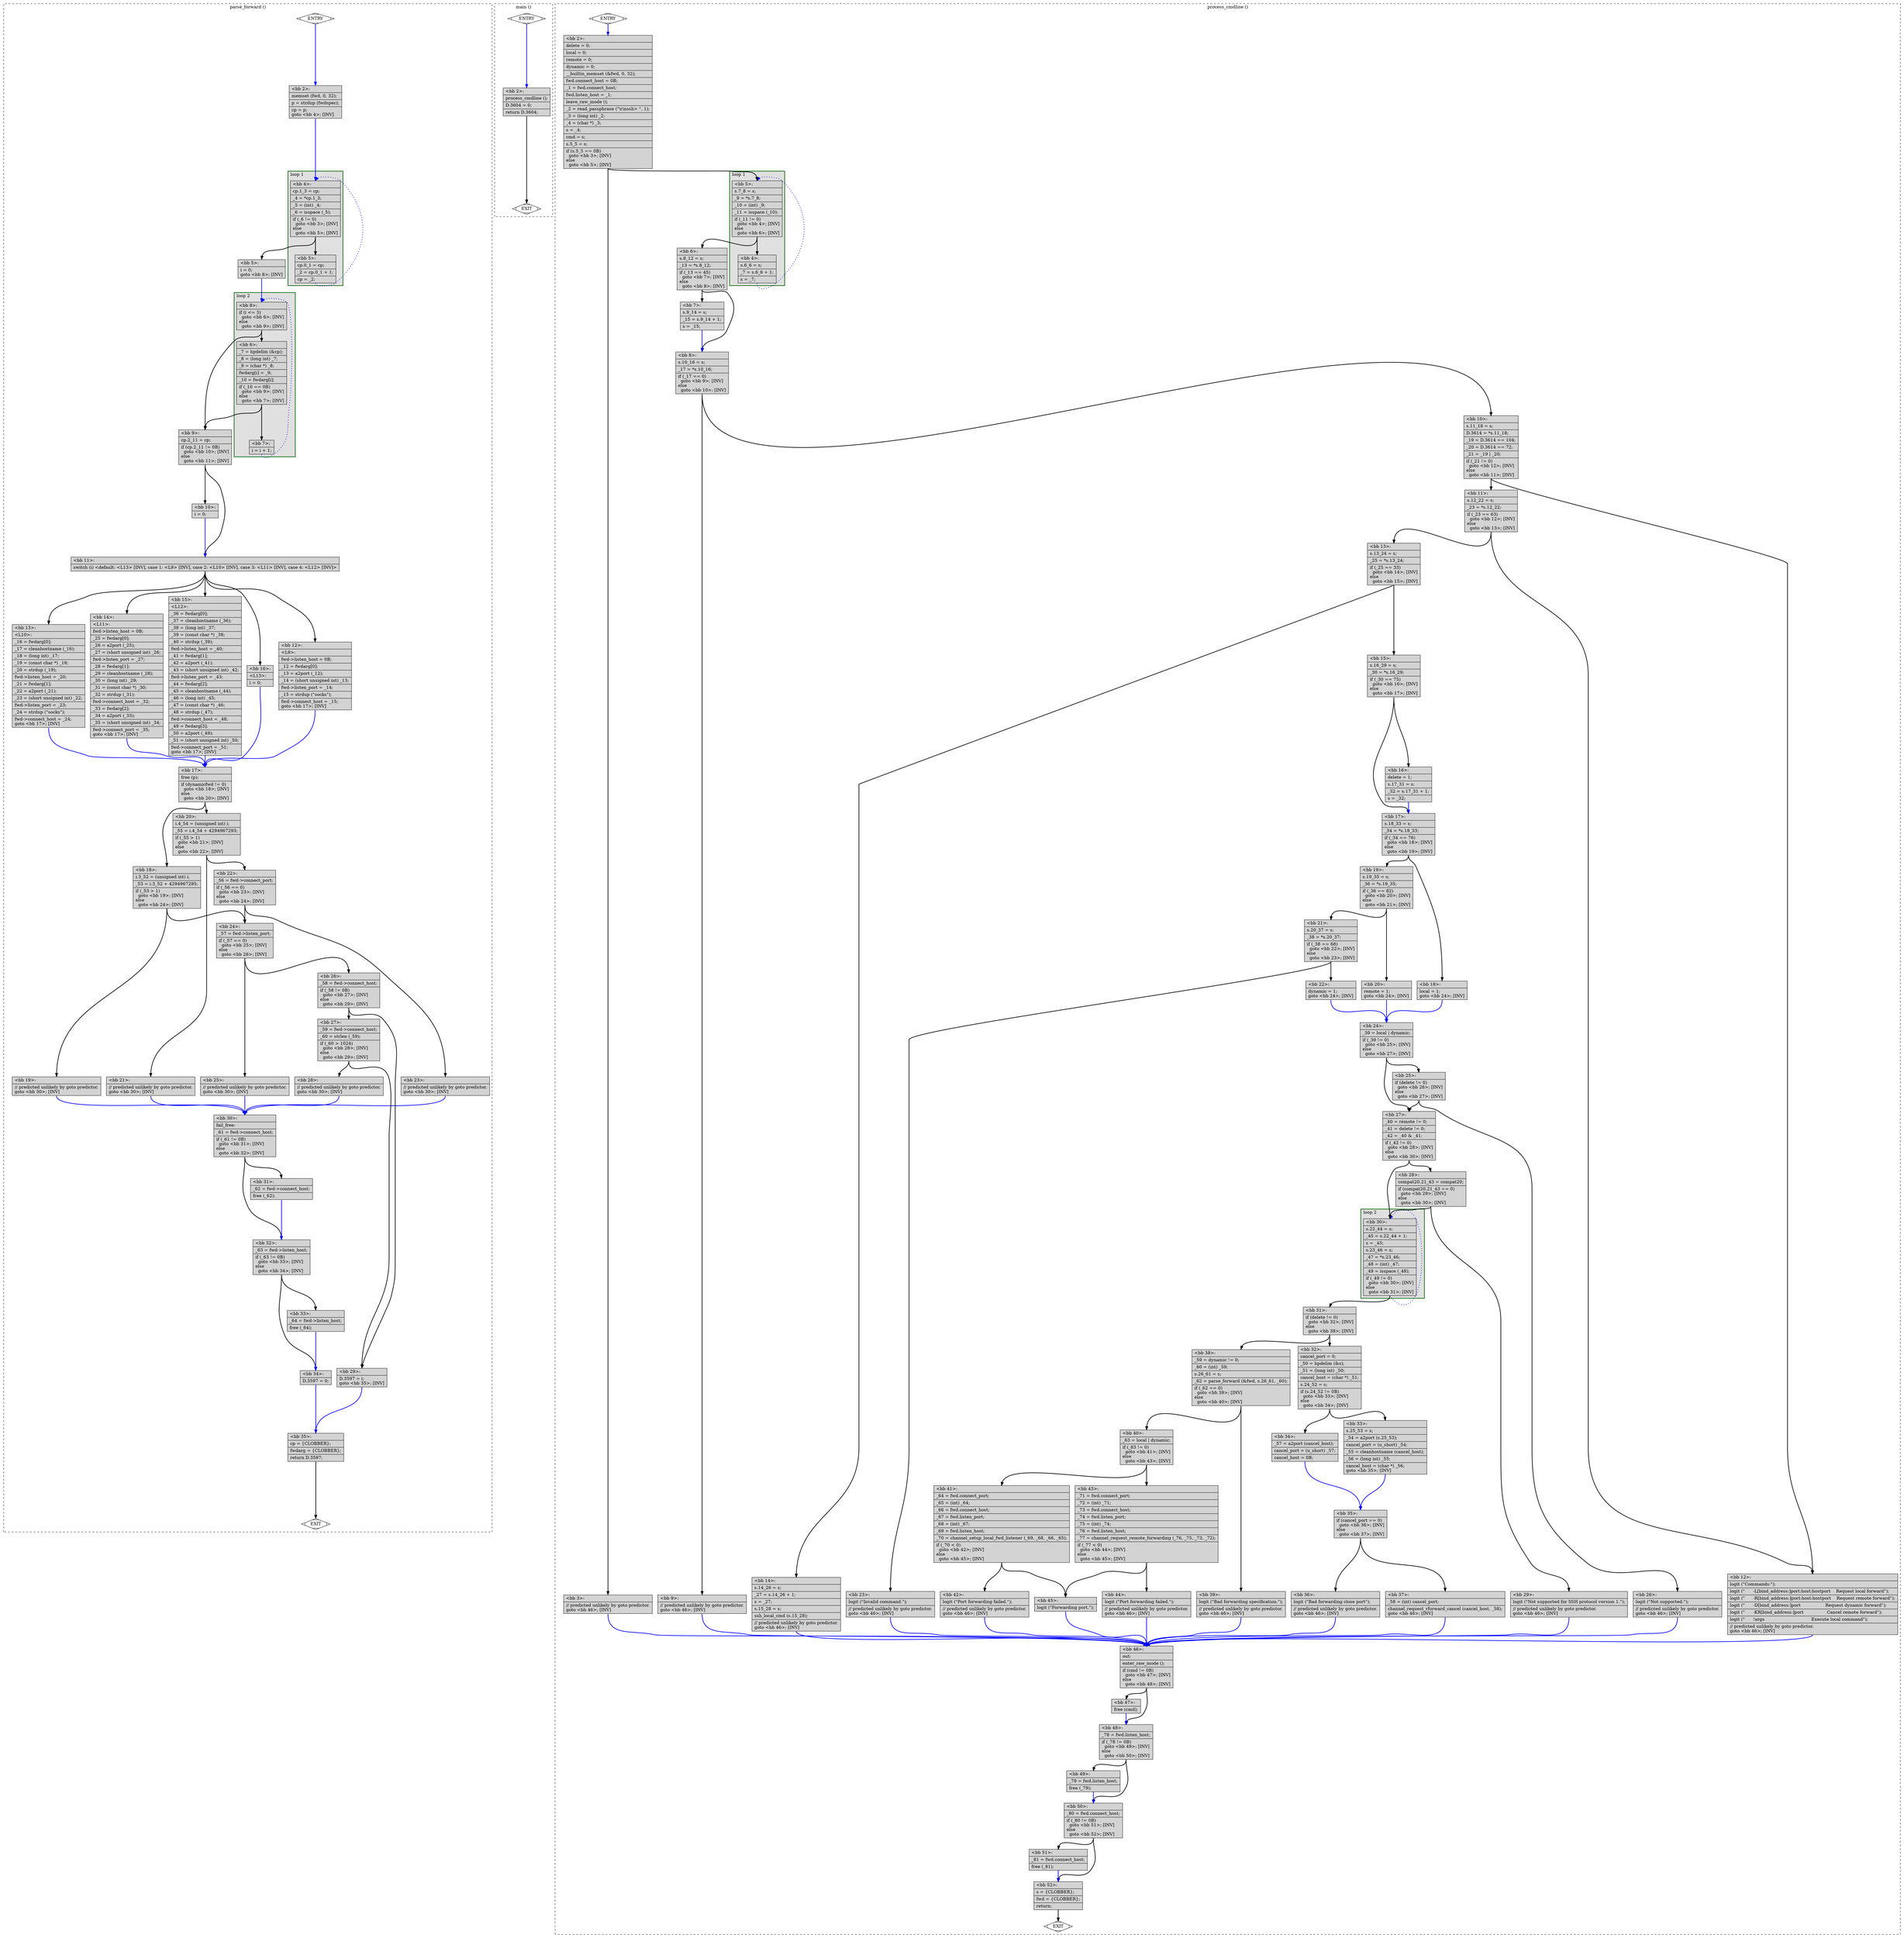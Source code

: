digraph "test.o-openssh_df_7.c.015t.cfg" {
overlap=false;
subgraph "cluster_parse_forward" {
	style="dashed";
	color="black";
	label="parse_forward ()";
	subgraph cluster_22_2 {
	style="filled";
	color="darkgreen";
	fillcolor="grey88";
	label="loop 2";
	labeljust=l;
	penwidth=2;
	fn_22_basic_block_8 [shape=record,style=filled,fillcolor=lightgrey,label="{\<bb\ 8\>:\l\
|if\ (i\ \<=\ 3)\l\
\ \ goto\ \<bb\ 6\>;\ [INV]\l\
else\l\
\ \ goto\ \<bb\ 9\>;\ [INV]\l\
}"];

	fn_22_basic_block_6 [shape=record,style=filled,fillcolor=lightgrey,label="{\<bb\ 6\>:\l\
|_7\ =\ hpdelim\ (&cp);\l\
|_8\ =\ (long\ int)\ _7;\l\
|_9\ =\ (char\ *)\ _8;\l\
|fwdarg[i]\ =\ _9;\l\
|_10\ =\ fwdarg[i];\l\
|if\ (_10\ ==\ 0B)\l\
\ \ goto\ \<bb\ 9\>;\ [INV]\l\
else\l\
\ \ goto\ \<bb\ 7\>;\ [INV]\l\
}"];

	fn_22_basic_block_7 [shape=record,style=filled,fillcolor=lightgrey,label="{\<bb\ 7\>:\l\
|i\ =\ i\ +\ 1;\l\
}"];

	}
	subgraph cluster_22_1 {
	style="filled";
	color="darkgreen";
	fillcolor="grey88";
	label="loop 1";
	labeljust=l;
	penwidth=2;
	fn_22_basic_block_4 [shape=record,style=filled,fillcolor=lightgrey,label="{\<bb\ 4\>:\l\
|cp.1_3\ =\ cp;\l\
|_4\ =\ *cp.1_3;\l\
|_5\ =\ (int)\ _4;\l\
|_6\ =\ isspace\ (_5);\l\
|if\ (_6\ !=\ 0)\l\
\ \ goto\ \<bb\ 3\>;\ [INV]\l\
else\l\
\ \ goto\ \<bb\ 5\>;\ [INV]\l\
}"];

	fn_22_basic_block_3 [shape=record,style=filled,fillcolor=lightgrey,label="{\<bb\ 3\>:\l\
|cp.0_1\ =\ cp;\l\
|_2\ =\ cp.0_1\ +\ 1;\l\
|cp\ =\ _2;\l\
}"];

	}
	fn_22_basic_block_0 [shape=Mdiamond,style=filled,fillcolor=white,label="ENTRY"];

	fn_22_basic_block_1 [shape=Mdiamond,style=filled,fillcolor=white,label="EXIT"];

	fn_22_basic_block_2 [shape=record,style=filled,fillcolor=lightgrey,label="{\<bb\ 2\>:\l\
|memset\ (fwd,\ 0,\ 32);\l\
|p\ =\ strdup\ (fwdspec);\l\
|cp\ =\ p;\l\
goto\ \<bb\ 4\>;\ [INV]\l\
}"];

	fn_22_basic_block_5 [shape=record,style=filled,fillcolor=lightgrey,label="{\<bb\ 5\>:\l\
|i\ =\ 0;\l\
goto\ \<bb\ 8\>;\ [INV]\l\
}"];

	fn_22_basic_block_9 [shape=record,style=filled,fillcolor=lightgrey,label="{\<bb\ 9\>:\l\
|cp.2_11\ =\ cp;\l\
|if\ (cp.2_11\ !=\ 0B)\l\
\ \ goto\ \<bb\ 10\>;\ [INV]\l\
else\l\
\ \ goto\ \<bb\ 11\>;\ [INV]\l\
}"];

	fn_22_basic_block_10 [shape=record,style=filled,fillcolor=lightgrey,label="{\<bb\ 10\>:\l\
|i\ =\ 0;\l\
}"];

	fn_22_basic_block_11 [shape=record,style=filled,fillcolor=lightgrey,label="{\<bb\ 11\>:\l\
|switch\ (i)\ \<default:\ \<L13\>\ [INV],\ case\ 1:\ \<L9\>\ [INV],\ case\ 2:\ \<L10\>\ [INV],\ case\ 3:\ \<L11\>\ [INV],\ case\ 4:\ \<L12\>\ [INV]\>\l\
}"];

	fn_22_basic_block_12 [shape=record,style=filled,fillcolor=lightgrey,label="{\<bb\ 12\>:\l\
|\<L9\>:\l\
|fwd-\>listen_host\ =\ 0B;\l\
|_12\ =\ fwdarg[0];\l\
|_13\ =\ a2port\ (_12);\l\
|_14\ =\ (short\ unsigned\ int)\ _13;\l\
|fwd-\>listen_port\ =\ _14;\l\
|_15\ =\ strdup\ (\"socks\");\l\
|fwd-\>connect_host\ =\ _15;\l\
goto\ \<bb\ 17\>;\ [INV]\l\
}"];

	fn_22_basic_block_13 [shape=record,style=filled,fillcolor=lightgrey,label="{\<bb\ 13\>:\l\
|\<L10\>:\l\
|_16\ =\ fwdarg[0];\l\
|_17\ =\ cleanhostname\ (_16);\l\
|_18\ =\ (long\ int)\ _17;\l\
|_19\ =\ (const\ char\ *)\ _18;\l\
|_20\ =\ strdup\ (_19);\l\
|fwd-\>listen_host\ =\ _20;\l\
|_21\ =\ fwdarg[1];\l\
|_22\ =\ a2port\ (_21);\l\
|_23\ =\ (short\ unsigned\ int)\ _22;\l\
|fwd-\>listen_port\ =\ _23;\l\
|_24\ =\ strdup\ (\"socks\");\l\
|fwd-\>connect_host\ =\ _24;\l\
goto\ \<bb\ 17\>;\ [INV]\l\
}"];

	fn_22_basic_block_14 [shape=record,style=filled,fillcolor=lightgrey,label="{\<bb\ 14\>:\l\
|\<L11\>:\l\
|fwd-\>listen_host\ =\ 0B;\l\
|_25\ =\ fwdarg[0];\l\
|_26\ =\ a2port\ (_25);\l\
|_27\ =\ (short\ unsigned\ int)\ _26;\l\
|fwd-\>listen_port\ =\ _27;\l\
|_28\ =\ fwdarg[1];\l\
|_29\ =\ cleanhostname\ (_28);\l\
|_30\ =\ (long\ int)\ _29;\l\
|_31\ =\ (const\ char\ *)\ _30;\l\
|_32\ =\ strdup\ (_31);\l\
|fwd-\>connect_host\ =\ _32;\l\
|_33\ =\ fwdarg[2];\l\
|_34\ =\ a2port\ (_33);\l\
|_35\ =\ (short\ unsigned\ int)\ _34;\l\
|fwd-\>connect_port\ =\ _35;\l\
goto\ \<bb\ 17\>;\ [INV]\l\
}"];

	fn_22_basic_block_15 [shape=record,style=filled,fillcolor=lightgrey,label="{\<bb\ 15\>:\l\
|\<L12\>:\l\
|_36\ =\ fwdarg[0];\l\
|_37\ =\ cleanhostname\ (_36);\l\
|_38\ =\ (long\ int)\ _37;\l\
|_39\ =\ (const\ char\ *)\ _38;\l\
|_40\ =\ strdup\ (_39);\l\
|fwd-\>listen_host\ =\ _40;\l\
|_41\ =\ fwdarg[1];\l\
|_42\ =\ a2port\ (_41);\l\
|_43\ =\ (short\ unsigned\ int)\ _42;\l\
|fwd-\>listen_port\ =\ _43;\l\
|_44\ =\ fwdarg[2];\l\
|_45\ =\ cleanhostname\ (_44);\l\
|_46\ =\ (long\ int)\ _45;\l\
|_47\ =\ (const\ char\ *)\ _46;\l\
|_48\ =\ strdup\ (_47);\l\
|fwd-\>connect_host\ =\ _48;\l\
|_49\ =\ fwdarg[3];\l\
|_50\ =\ a2port\ (_49);\l\
|_51\ =\ (short\ unsigned\ int)\ _50;\l\
|fwd-\>connect_port\ =\ _51;\l\
goto\ \<bb\ 17\>;\ [INV]\l\
}"];

	fn_22_basic_block_16 [shape=record,style=filled,fillcolor=lightgrey,label="{\<bb\ 16\>:\l\
|\<L13\>:\l\
|i\ =\ 0;\l\
}"];

	fn_22_basic_block_17 [shape=record,style=filled,fillcolor=lightgrey,label="{\<bb\ 17\>:\l\
|free\ (p);\l\
|if\ (dynamicfwd\ !=\ 0)\l\
\ \ goto\ \<bb\ 18\>;\ [INV]\l\
else\l\
\ \ goto\ \<bb\ 20\>;\ [INV]\l\
}"];

	fn_22_basic_block_18 [shape=record,style=filled,fillcolor=lightgrey,label="{\<bb\ 18\>:\l\
|i.3_52\ =\ (unsigned\ int)\ i;\l\
|_53\ =\ i.3_52\ +\ 4294967295;\l\
|if\ (_53\ \>\ 1)\l\
\ \ goto\ \<bb\ 19\>;\ [INV]\l\
else\l\
\ \ goto\ \<bb\ 24\>;\ [INV]\l\
}"];

	fn_22_basic_block_19 [shape=record,style=filled,fillcolor=lightgrey,label="{\<bb\ 19\>:\l\
|//\ predicted\ unlikely\ by\ goto\ predictor.\l\
goto\ \<bb\ 30\>;\ [INV]\l\
}"];

	fn_22_basic_block_20 [shape=record,style=filled,fillcolor=lightgrey,label="{\<bb\ 20\>:\l\
|i.4_54\ =\ (unsigned\ int)\ i;\l\
|_55\ =\ i.4_54\ +\ 4294967293;\l\
|if\ (_55\ \>\ 1)\l\
\ \ goto\ \<bb\ 21\>;\ [INV]\l\
else\l\
\ \ goto\ \<bb\ 22\>;\ [INV]\l\
}"];

	fn_22_basic_block_21 [shape=record,style=filled,fillcolor=lightgrey,label="{\<bb\ 21\>:\l\
|//\ predicted\ unlikely\ by\ goto\ predictor.\l\
goto\ \<bb\ 30\>;\ [INV]\l\
}"];

	fn_22_basic_block_22 [shape=record,style=filled,fillcolor=lightgrey,label="{\<bb\ 22\>:\l\
|_56\ =\ fwd-\>connect_port;\l\
|if\ (_56\ ==\ 0)\l\
\ \ goto\ \<bb\ 23\>;\ [INV]\l\
else\l\
\ \ goto\ \<bb\ 24\>;\ [INV]\l\
}"];

	fn_22_basic_block_23 [shape=record,style=filled,fillcolor=lightgrey,label="{\<bb\ 23\>:\l\
|//\ predicted\ unlikely\ by\ goto\ predictor.\l\
goto\ \<bb\ 30\>;\ [INV]\l\
}"];

	fn_22_basic_block_24 [shape=record,style=filled,fillcolor=lightgrey,label="{\<bb\ 24\>:\l\
|_57\ =\ fwd-\>listen_port;\l\
|if\ (_57\ ==\ 0)\l\
\ \ goto\ \<bb\ 25\>;\ [INV]\l\
else\l\
\ \ goto\ \<bb\ 26\>;\ [INV]\l\
}"];

	fn_22_basic_block_25 [shape=record,style=filled,fillcolor=lightgrey,label="{\<bb\ 25\>:\l\
|//\ predicted\ unlikely\ by\ goto\ predictor.\l\
goto\ \<bb\ 30\>;\ [INV]\l\
}"];

	fn_22_basic_block_26 [shape=record,style=filled,fillcolor=lightgrey,label="{\<bb\ 26\>:\l\
|_58\ =\ fwd-\>connect_host;\l\
|if\ (_58\ !=\ 0B)\l\
\ \ goto\ \<bb\ 27\>;\ [INV]\l\
else\l\
\ \ goto\ \<bb\ 29\>;\ [INV]\l\
}"];

	fn_22_basic_block_27 [shape=record,style=filled,fillcolor=lightgrey,label="{\<bb\ 27\>:\l\
|_59\ =\ fwd-\>connect_host;\l\
|_60\ =\ strlen\ (_59);\l\
|if\ (_60\ \>\ 1024)\l\
\ \ goto\ \<bb\ 28\>;\ [INV]\l\
else\l\
\ \ goto\ \<bb\ 29\>;\ [INV]\l\
}"];

	fn_22_basic_block_28 [shape=record,style=filled,fillcolor=lightgrey,label="{\<bb\ 28\>:\l\
|//\ predicted\ unlikely\ by\ goto\ predictor.\l\
goto\ \<bb\ 30\>;\ [INV]\l\
}"];

	fn_22_basic_block_29 [shape=record,style=filled,fillcolor=lightgrey,label="{\<bb\ 29\>:\l\
|D.3597\ =\ i;\l\
goto\ \<bb\ 35\>;\ [INV]\l\
}"];

	fn_22_basic_block_30 [shape=record,style=filled,fillcolor=lightgrey,label="{\<bb\ 30\>:\l\
|fail_free:\l\
|_61\ =\ fwd-\>connect_host;\l\
|if\ (_61\ !=\ 0B)\l\
\ \ goto\ \<bb\ 31\>;\ [INV]\l\
else\l\
\ \ goto\ \<bb\ 32\>;\ [INV]\l\
}"];

	fn_22_basic_block_31 [shape=record,style=filled,fillcolor=lightgrey,label="{\<bb\ 31\>:\l\
|_62\ =\ fwd-\>connect_host;\l\
|free\ (_62);\l\
}"];

	fn_22_basic_block_32 [shape=record,style=filled,fillcolor=lightgrey,label="{\<bb\ 32\>:\l\
|_63\ =\ fwd-\>listen_host;\l\
|if\ (_63\ !=\ 0B)\l\
\ \ goto\ \<bb\ 33\>;\ [INV]\l\
else\l\
\ \ goto\ \<bb\ 34\>;\ [INV]\l\
}"];

	fn_22_basic_block_33 [shape=record,style=filled,fillcolor=lightgrey,label="{\<bb\ 33\>:\l\
|_64\ =\ fwd-\>listen_host;\l\
|free\ (_64);\l\
}"];

	fn_22_basic_block_34 [shape=record,style=filled,fillcolor=lightgrey,label="{\<bb\ 34\>:\l\
|D.3597\ =\ 0;\l\
}"];

	fn_22_basic_block_35 [shape=record,style=filled,fillcolor=lightgrey,label="{\<bb\ 35\>:\l\
|cp\ =\ \{CLOBBER\};\l\
|fwdarg\ =\ \{CLOBBER\};\l\
|return\ D.3597;\l\
}"];

	fn_22_basic_block_0:s -> fn_22_basic_block_2:n [style="solid,bold",color=blue,weight=100,constraint=true];
	fn_22_basic_block_2:s -> fn_22_basic_block_4:n [style="solid,bold",color=blue,weight=100,constraint=true];
	fn_22_basic_block_3:s -> fn_22_basic_block_4:n [style="dotted,bold",color=blue,weight=10,constraint=false];
	fn_22_basic_block_4:s -> fn_22_basic_block_3:n [style="solid,bold",color=black,weight=10,constraint=true];
	fn_22_basic_block_4:s -> fn_22_basic_block_5:n [style="solid,bold",color=black,weight=10,constraint=true];
	fn_22_basic_block_5:s -> fn_22_basic_block_8:n [style="solid,bold",color=blue,weight=100,constraint=true];
	fn_22_basic_block_6:s -> fn_22_basic_block_9:n [style="solid,bold",color=black,weight=10,constraint=true];
	fn_22_basic_block_6:s -> fn_22_basic_block_7:n [style="solid,bold",color=black,weight=10,constraint=true];
	fn_22_basic_block_7:s -> fn_22_basic_block_8:n [style="dotted,bold",color=blue,weight=10,constraint=false];
	fn_22_basic_block_8:s -> fn_22_basic_block_6:n [style="solid,bold",color=black,weight=10,constraint=true];
	fn_22_basic_block_8:s -> fn_22_basic_block_9:n [style="solid,bold",color=black,weight=10,constraint=true];
	fn_22_basic_block_9:s -> fn_22_basic_block_10:n [style="solid,bold",color=black,weight=10,constraint=true];
	fn_22_basic_block_9:s -> fn_22_basic_block_11:n [style="solid,bold",color=black,weight=10,constraint=true];
	fn_22_basic_block_10:s -> fn_22_basic_block_11:n [style="solid,bold",color=blue,weight=100,constraint=true];
	fn_22_basic_block_11:s -> fn_22_basic_block_16:n [style="solid,bold",color=black,weight=10,constraint=true];
	fn_22_basic_block_11:s -> fn_22_basic_block_12:n [style="solid,bold",color=black,weight=10,constraint=true];
	fn_22_basic_block_11:s -> fn_22_basic_block_13:n [style="solid,bold",color=black,weight=10,constraint=true];
	fn_22_basic_block_11:s -> fn_22_basic_block_14:n [style="solid,bold",color=black,weight=10,constraint=true];
	fn_22_basic_block_11:s -> fn_22_basic_block_15:n [style="solid,bold",color=black,weight=10,constraint=true];
	fn_22_basic_block_12:s -> fn_22_basic_block_17:n [style="solid,bold",color=blue,weight=100,constraint=true];
	fn_22_basic_block_13:s -> fn_22_basic_block_17:n [style="solid,bold",color=blue,weight=100,constraint=true];
	fn_22_basic_block_14:s -> fn_22_basic_block_17:n [style="solid,bold",color=blue,weight=100,constraint=true];
	fn_22_basic_block_15:s -> fn_22_basic_block_17:n [style="solid,bold",color=blue,weight=100,constraint=true];
	fn_22_basic_block_16:s -> fn_22_basic_block_17:n [style="solid,bold",color=blue,weight=100,constraint=true];
	fn_22_basic_block_17:s -> fn_22_basic_block_18:n [style="solid,bold",color=black,weight=10,constraint=true];
	fn_22_basic_block_17:s -> fn_22_basic_block_20:n [style="solid,bold",color=black,weight=10,constraint=true];
	fn_22_basic_block_18:s -> fn_22_basic_block_19:n [style="solid,bold",color=black,weight=10,constraint=true];
	fn_22_basic_block_18:s -> fn_22_basic_block_24:n [style="solid,bold",color=black,weight=10,constraint=true];
	fn_22_basic_block_19:s -> fn_22_basic_block_30:n [style="solid,bold",color=blue,weight=100,constraint=true];
	fn_22_basic_block_20:s -> fn_22_basic_block_21:n [style="solid,bold",color=black,weight=10,constraint=true];
	fn_22_basic_block_20:s -> fn_22_basic_block_22:n [style="solid,bold",color=black,weight=10,constraint=true];
	fn_22_basic_block_21:s -> fn_22_basic_block_30:n [style="solid,bold",color=blue,weight=100,constraint=true];
	fn_22_basic_block_22:s -> fn_22_basic_block_23:n [style="solid,bold",color=black,weight=10,constraint=true];
	fn_22_basic_block_22:s -> fn_22_basic_block_24:n [style="solid,bold",color=black,weight=10,constraint=true];
	fn_22_basic_block_23:s -> fn_22_basic_block_30:n [style="solid,bold",color=blue,weight=100,constraint=true];
	fn_22_basic_block_24:s -> fn_22_basic_block_25:n [style="solid,bold",color=black,weight=10,constraint=true];
	fn_22_basic_block_24:s -> fn_22_basic_block_26:n [style="solid,bold",color=black,weight=10,constraint=true];
	fn_22_basic_block_25:s -> fn_22_basic_block_30:n [style="solid,bold",color=blue,weight=100,constraint=true];
	fn_22_basic_block_26:s -> fn_22_basic_block_27:n [style="solid,bold",color=black,weight=10,constraint=true];
	fn_22_basic_block_26:s -> fn_22_basic_block_29:n [style="solid,bold",color=black,weight=10,constraint=true];
	fn_22_basic_block_27:s -> fn_22_basic_block_28:n [style="solid,bold",color=black,weight=10,constraint=true];
	fn_22_basic_block_27:s -> fn_22_basic_block_29:n [style="solid,bold",color=black,weight=10,constraint=true];
	fn_22_basic_block_28:s -> fn_22_basic_block_30:n [style="solid,bold",color=blue,weight=100,constraint=true];
	fn_22_basic_block_29:s -> fn_22_basic_block_35:n [style="solid,bold",color=blue,weight=100,constraint=true];
	fn_22_basic_block_30:s -> fn_22_basic_block_31:n [style="solid,bold",color=black,weight=10,constraint=true];
	fn_22_basic_block_30:s -> fn_22_basic_block_32:n [style="solid,bold",color=black,weight=10,constraint=true];
	fn_22_basic_block_31:s -> fn_22_basic_block_32:n [style="solid,bold",color=blue,weight=100,constraint=true];
	fn_22_basic_block_32:s -> fn_22_basic_block_33:n [style="solid,bold",color=black,weight=10,constraint=true];
	fn_22_basic_block_32:s -> fn_22_basic_block_34:n [style="solid,bold",color=black,weight=10,constraint=true];
	fn_22_basic_block_33:s -> fn_22_basic_block_34:n [style="solid,bold",color=blue,weight=100,constraint=true];
	fn_22_basic_block_34:s -> fn_22_basic_block_35:n [style="solid,bold",color=blue,weight=100,constraint=true];
	fn_22_basic_block_35:s -> fn_22_basic_block_1:n [style="solid,bold",color=black,weight=10,constraint=true];
	fn_22_basic_block_0:s -> fn_22_basic_block_1:n [style="invis",constraint=true];
}
subgraph "cluster_main" {
	style="dashed";
	color="black";
	label="main ()";
	fn_24_basic_block_0 [shape=Mdiamond,style=filled,fillcolor=white,label="ENTRY"];

	fn_24_basic_block_1 [shape=Mdiamond,style=filled,fillcolor=white,label="EXIT"];

	fn_24_basic_block_2 [shape=record,style=filled,fillcolor=lightgrey,label="{\<bb\ 2\>:\l\
|process_cmdline\ ();\l\
|D.3604\ =\ 0;\l\
|return\ D.3604;\l\
}"];

	fn_24_basic_block_0:s -> fn_24_basic_block_2:n [style="solid,bold",color=blue,weight=100,constraint=true];
	fn_24_basic_block_2:s -> fn_24_basic_block_1:n [style="solid,bold",color=black,weight=10,constraint=true];
	fn_24_basic_block_0:s -> fn_24_basic_block_1:n [style="invis",constraint=true];
}
subgraph "cluster_process_cmdline" {
	style="dashed";
	color="black";
	label="process_cmdline ()";
	subgraph cluster_23_2 {
	style="filled";
	color="darkgreen";
	fillcolor="grey88";
	label="loop 2";
	labeljust=l;
	penwidth=2;
	fn_23_basic_block_30 [shape=record,style=filled,fillcolor=lightgrey,label="{\<bb\ 30\>:\l\
|s.22_44\ =\ s;\l\
|_45\ =\ s.22_44\ +\ 1;\l\
|s\ =\ _45;\l\
|s.23_46\ =\ s;\l\
|_47\ =\ *s.23_46;\l\
|_48\ =\ (int)\ _47;\l\
|_49\ =\ isspace\ (_48);\l\
|if\ (_49\ !=\ 0)\l\
\ \ goto\ \<bb\ 30\>;\ [INV]\l\
else\l\
\ \ goto\ \<bb\ 31\>;\ [INV]\l\
}"];

	}
	subgraph cluster_23_1 {
	style="filled";
	color="darkgreen";
	fillcolor="grey88";
	label="loop 1";
	labeljust=l;
	penwidth=2;
	fn_23_basic_block_5 [shape=record,style=filled,fillcolor=lightgrey,label="{\<bb\ 5\>:\l\
|s.7_8\ =\ s;\l\
|_9\ =\ *s.7_8;\l\
|_10\ =\ (int)\ _9;\l\
|_11\ =\ isspace\ (_10);\l\
|if\ (_11\ !=\ 0)\l\
\ \ goto\ \<bb\ 4\>;\ [INV]\l\
else\l\
\ \ goto\ \<bb\ 6\>;\ [INV]\l\
}"];

	fn_23_basic_block_4 [shape=record,style=filled,fillcolor=lightgrey,label="{\<bb\ 4\>:\l\
|s.6_6\ =\ s;\l\
|_7\ =\ s.6_6\ +\ 1;\l\
|s\ =\ _7;\l\
}"];

	}
	fn_23_basic_block_0 [shape=Mdiamond,style=filled,fillcolor=white,label="ENTRY"];

	fn_23_basic_block_1 [shape=Mdiamond,style=filled,fillcolor=white,label="EXIT"];

	fn_23_basic_block_2 [shape=record,style=filled,fillcolor=lightgrey,label="{\<bb\ 2\>:\l\
|delete\ =\ 0;\l\
|local\ =\ 0;\l\
|remote\ =\ 0;\l\
|dynamic\ =\ 0;\l\
|__builtin_memset\ (&fwd,\ 0,\ 32);\l\
|fwd.connect_host\ =\ 0B;\l\
|_1\ =\ fwd.connect_host;\l\
|fwd.listen_host\ =\ _1;\l\
|leave_raw_mode\ ();\l\
|_2\ =\ read_passphrase\ (\"\\r\\nssh\>\ \",\ 1);\l\
|_3\ =\ (long\ int)\ _2;\l\
|_4\ =\ (char\ *)\ _3;\l\
|s\ =\ _4;\l\
|cmd\ =\ s;\l\
|s.5_5\ =\ s;\l\
|if\ (s.5_5\ ==\ 0B)\l\
\ \ goto\ \<bb\ 3\>;\ [INV]\l\
else\l\
\ \ goto\ \<bb\ 5\>;\ [INV]\l\
}"];

	fn_23_basic_block_3 [shape=record,style=filled,fillcolor=lightgrey,label="{\<bb\ 3\>:\l\
|//\ predicted\ unlikely\ by\ goto\ predictor.\l\
goto\ \<bb\ 46\>;\ [INV]\l\
}"];

	fn_23_basic_block_6 [shape=record,style=filled,fillcolor=lightgrey,label="{\<bb\ 6\>:\l\
|s.8_12\ =\ s;\l\
|_13\ =\ *s.8_12;\l\
|if\ (_13\ ==\ 45)\l\
\ \ goto\ \<bb\ 7\>;\ [INV]\l\
else\l\
\ \ goto\ \<bb\ 8\>;\ [INV]\l\
}"];

	fn_23_basic_block_7 [shape=record,style=filled,fillcolor=lightgrey,label="{\<bb\ 7\>:\l\
|s.9_14\ =\ s;\l\
|_15\ =\ s.9_14\ +\ 1;\l\
|s\ =\ _15;\l\
}"];

	fn_23_basic_block_8 [shape=record,style=filled,fillcolor=lightgrey,label="{\<bb\ 8\>:\l\
|s.10_16\ =\ s;\l\
|_17\ =\ *s.10_16;\l\
|if\ (_17\ ==\ 0)\l\
\ \ goto\ \<bb\ 9\>;\ [INV]\l\
else\l\
\ \ goto\ \<bb\ 10\>;\ [INV]\l\
}"];

	fn_23_basic_block_9 [shape=record,style=filled,fillcolor=lightgrey,label="{\<bb\ 9\>:\l\
|//\ predicted\ unlikely\ by\ goto\ predictor.\l\
goto\ \<bb\ 46\>;\ [INV]\l\
}"];

	fn_23_basic_block_10 [shape=record,style=filled,fillcolor=lightgrey,label="{\<bb\ 10\>:\l\
|s.11_18\ =\ s;\l\
|D.3614\ =\ *s.11_18;\l\
|_19\ =\ D.3614\ ==\ 104;\l\
|_20\ =\ D.3614\ ==\ 72;\l\
|_21\ =\ _19\ \|\ _20;\l\
|if\ (_21\ !=\ 0)\l\
\ \ goto\ \<bb\ 12\>;\ [INV]\l\
else\l\
\ \ goto\ \<bb\ 11\>;\ [INV]\l\
}"];

	fn_23_basic_block_11 [shape=record,style=filled,fillcolor=lightgrey,label="{\<bb\ 11\>:\l\
|s.12_22\ =\ s;\l\
|_23\ =\ *s.12_22;\l\
|if\ (_23\ ==\ 63)\l\
\ \ goto\ \<bb\ 12\>;\ [INV]\l\
else\l\
\ \ goto\ \<bb\ 13\>;\ [INV]\l\
}"];

	fn_23_basic_block_12 [shape=record,style=filled,fillcolor=lightgrey,label="{\<bb\ 12\>:\l\
|logit\ (\"Commands:\");\l\
|logit\ (\"\ \ \ \ \ \ -L[bind_address:]port:host:hostport\ \ \ \ Request\ local\ forward\");\l\
|logit\ (\"\ \ \ \ \ \ -R[bind_address:]port:host:hostport\ \ \ \ Request\ remote\ forward\");\l\
|logit\ (\"\ \ \ \ \ \ -D[bind_address:]port\ \ \ \ \ \ \ \ \ \ \ \ \ \ \ \ \ \ Request\ dynamic\ forward\");\l\
|logit\ (\"\ \ \ \ \ \ -KR[bind_address:]port\ \ \ \ \ \ \ \ \ \ \ \ \ \ \ \ \ Cancel\ remote\ forward\");\l\
|logit\ (\"\ \ \ \ \ \ !args\ \ \ \ \ \ \ \ \ \ \ \ \ \ \ \ \ \ \ \ \ \ \ \ \ \ \ \ \ \ \ \ \ \ Execute\ local\ command\");\l\
|//\ predicted\ unlikely\ by\ goto\ predictor.\l\
goto\ \<bb\ 46\>;\ [INV]\l\
}"];

	fn_23_basic_block_13 [shape=record,style=filled,fillcolor=lightgrey,label="{\<bb\ 13\>:\l\
|s.13_24\ =\ s;\l\
|_25\ =\ *s.13_24;\l\
|if\ (_25\ ==\ 33)\l\
\ \ goto\ \<bb\ 14\>;\ [INV]\l\
else\l\
\ \ goto\ \<bb\ 15\>;\ [INV]\l\
}"];

	fn_23_basic_block_14 [shape=record,style=filled,fillcolor=lightgrey,label="{\<bb\ 14\>:\l\
|s.14_26\ =\ s;\l\
|_27\ =\ s.14_26\ +\ 1;\l\
|s\ =\ _27;\l\
|s.15_28\ =\ s;\l\
|ssh_local_cmd\ (s.15_28);\l\
|//\ predicted\ unlikely\ by\ goto\ predictor.\l\
goto\ \<bb\ 46\>;\ [INV]\l\
}"];

	fn_23_basic_block_15 [shape=record,style=filled,fillcolor=lightgrey,label="{\<bb\ 15\>:\l\
|s.16_29\ =\ s;\l\
|_30\ =\ *s.16_29;\l\
|if\ (_30\ ==\ 75)\l\
\ \ goto\ \<bb\ 16\>;\ [INV]\l\
else\l\
\ \ goto\ \<bb\ 17\>;\ [INV]\l\
}"];

	fn_23_basic_block_16 [shape=record,style=filled,fillcolor=lightgrey,label="{\<bb\ 16\>:\l\
|delete\ =\ 1;\l\
|s.17_31\ =\ s;\l\
|_32\ =\ s.17_31\ +\ 1;\l\
|s\ =\ _32;\l\
}"];

	fn_23_basic_block_17 [shape=record,style=filled,fillcolor=lightgrey,label="{\<bb\ 17\>:\l\
|s.18_33\ =\ s;\l\
|_34\ =\ *s.18_33;\l\
|if\ (_34\ ==\ 76)\l\
\ \ goto\ \<bb\ 18\>;\ [INV]\l\
else\l\
\ \ goto\ \<bb\ 19\>;\ [INV]\l\
}"];

	fn_23_basic_block_18 [shape=record,style=filled,fillcolor=lightgrey,label="{\<bb\ 18\>:\l\
|local\ =\ 1;\l\
goto\ \<bb\ 24\>;\ [INV]\l\
}"];

	fn_23_basic_block_19 [shape=record,style=filled,fillcolor=lightgrey,label="{\<bb\ 19\>:\l\
|s.19_35\ =\ s;\l\
|_36\ =\ *s.19_35;\l\
|if\ (_36\ ==\ 82)\l\
\ \ goto\ \<bb\ 20\>;\ [INV]\l\
else\l\
\ \ goto\ \<bb\ 21\>;\ [INV]\l\
}"];

	fn_23_basic_block_20 [shape=record,style=filled,fillcolor=lightgrey,label="{\<bb\ 20\>:\l\
|remote\ =\ 1;\l\
goto\ \<bb\ 24\>;\ [INV]\l\
}"];

	fn_23_basic_block_21 [shape=record,style=filled,fillcolor=lightgrey,label="{\<bb\ 21\>:\l\
|s.20_37\ =\ s;\l\
|_38\ =\ *s.20_37;\l\
|if\ (_38\ ==\ 68)\l\
\ \ goto\ \<bb\ 22\>;\ [INV]\l\
else\l\
\ \ goto\ \<bb\ 23\>;\ [INV]\l\
}"];

	fn_23_basic_block_22 [shape=record,style=filled,fillcolor=lightgrey,label="{\<bb\ 22\>:\l\
|dynamic\ =\ 1;\l\
goto\ \<bb\ 24\>;\ [INV]\l\
}"];

	fn_23_basic_block_23 [shape=record,style=filled,fillcolor=lightgrey,label="{\<bb\ 23\>:\l\
|logit\ (\"Invalid\ command.\");\l\
|//\ predicted\ unlikely\ by\ goto\ predictor.\l\
goto\ \<bb\ 46\>;\ [INV]\l\
}"];

	fn_23_basic_block_24 [shape=record,style=filled,fillcolor=lightgrey,label="{\<bb\ 24\>:\l\
|_39\ =\ local\ \|\ dynamic;\l\
|if\ (_39\ !=\ 0)\l\
\ \ goto\ \<bb\ 25\>;\ [INV]\l\
else\l\
\ \ goto\ \<bb\ 27\>;\ [INV]\l\
}"];

	fn_23_basic_block_25 [shape=record,style=filled,fillcolor=lightgrey,label="{\<bb\ 25\>:\l\
|if\ (delete\ !=\ 0)\l\
\ \ goto\ \<bb\ 26\>;\ [INV]\l\
else\l\
\ \ goto\ \<bb\ 27\>;\ [INV]\l\
}"];

	fn_23_basic_block_26 [shape=record,style=filled,fillcolor=lightgrey,label="{\<bb\ 26\>:\l\
|logit\ (\"Not\ supported.\");\l\
|//\ predicted\ unlikely\ by\ goto\ predictor.\l\
goto\ \<bb\ 46\>;\ [INV]\l\
}"];

	fn_23_basic_block_27 [shape=record,style=filled,fillcolor=lightgrey,label="{\<bb\ 27\>:\l\
|_40\ =\ remote\ !=\ 0;\l\
|_41\ =\ delete\ !=\ 0;\l\
|_42\ =\ _40\ &\ _41;\l\
|if\ (_42\ !=\ 0)\l\
\ \ goto\ \<bb\ 28\>;\ [INV]\l\
else\l\
\ \ goto\ \<bb\ 30\>;\ [INV]\l\
}"];

	fn_23_basic_block_28 [shape=record,style=filled,fillcolor=lightgrey,label="{\<bb\ 28\>:\l\
|compat20.21_43\ =\ compat20;\l\
|if\ (compat20.21_43\ ==\ 0)\l\
\ \ goto\ \<bb\ 29\>;\ [INV]\l\
else\l\
\ \ goto\ \<bb\ 30\>;\ [INV]\l\
}"];

	fn_23_basic_block_29 [shape=record,style=filled,fillcolor=lightgrey,label="{\<bb\ 29\>:\l\
|logit\ (\"Not\ supported\ for\ SSH\ protocol\ version\ 1.\");\l\
|//\ predicted\ unlikely\ by\ goto\ predictor.\l\
goto\ \<bb\ 46\>;\ [INV]\l\
}"];

	fn_23_basic_block_31 [shape=record,style=filled,fillcolor=lightgrey,label="{\<bb\ 31\>:\l\
|if\ (delete\ !=\ 0)\l\
\ \ goto\ \<bb\ 32\>;\ [INV]\l\
else\l\
\ \ goto\ \<bb\ 38\>;\ [INV]\l\
}"];

	fn_23_basic_block_32 [shape=record,style=filled,fillcolor=lightgrey,label="{\<bb\ 32\>:\l\
|cancel_port\ =\ 0;\l\
|_50\ =\ hpdelim\ (&s);\l\
|_51\ =\ (long\ int)\ _50;\l\
|cancel_host\ =\ (char\ *)\ _51;\l\
|s.24_52\ =\ s;\l\
|if\ (s.24_52\ !=\ 0B)\l\
\ \ goto\ \<bb\ 33\>;\ [INV]\l\
else\l\
\ \ goto\ \<bb\ 34\>;\ [INV]\l\
}"];

	fn_23_basic_block_33 [shape=record,style=filled,fillcolor=lightgrey,label="{\<bb\ 33\>:\l\
|s.25_53\ =\ s;\l\
|_54\ =\ a2port\ (s.25_53);\l\
|cancel_port\ =\ (u_short)\ _54;\l\
|_55\ =\ cleanhostname\ (cancel_host);\l\
|_56\ =\ (long\ int)\ _55;\l\
|cancel_host\ =\ (char\ *)\ _56;\l\
goto\ \<bb\ 35\>;\ [INV]\l\
}"];

	fn_23_basic_block_34 [shape=record,style=filled,fillcolor=lightgrey,label="{\<bb\ 34\>:\l\
|_57\ =\ a2port\ (cancel_host);\l\
|cancel_port\ =\ (u_short)\ _57;\l\
|cancel_host\ =\ 0B;\l\
}"];

	fn_23_basic_block_35 [shape=record,style=filled,fillcolor=lightgrey,label="{\<bb\ 35\>:\l\
|if\ (cancel_port\ ==\ 0)\l\
\ \ goto\ \<bb\ 36\>;\ [INV]\l\
else\l\
\ \ goto\ \<bb\ 37\>;\ [INV]\l\
}"];

	fn_23_basic_block_36 [shape=record,style=filled,fillcolor=lightgrey,label="{\<bb\ 36\>:\l\
|logit\ (\"Bad\ forwarding\ close\ port\");\l\
|//\ predicted\ unlikely\ by\ goto\ predictor.\l\
goto\ \<bb\ 46\>;\ [INV]\l\
}"];

	fn_23_basic_block_37 [shape=record,style=filled,fillcolor=lightgrey,label="{\<bb\ 37\>:\l\
|_58\ =\ (int)\ cancel_port;\l\
|channel_request_rforward_cancel\ (cancel_host,\ _58);\l\
goto\ \<bb\ 46\>;\ [INV]\l\
}"];

	fn_23_basic_block_38 [shape=record,style=filled,fillcolor=lightgrey,label="{\<bb\ 38\>:\l\
|_59\ =\ dynamic\ !=\ 0;\l\
|_60\ =\ (int)\ _59;\l\
|s.26_61\ =\ s;\l\
|_62\ =\ parse_forward\ (&fwd,\ s.26_61,\ _60);\l\
|if\ (_62\ ==\ 0)\l\
\ \ goto\ \<bb\ 39\>;\ [INV]\l\
else\l\
\ \ goto\ \<bb\ 40\>;\ [INV]\l\
}"];

	fn_23_basic_block_39 [shape=record,style=filled,fillcolor=lightgrey,label="{\<bb\ 39\>:\l\
|logit\ (\"Bad\ forwarding\ specification.\");\l\
|//\ predicted\ unlikely\ by\ goto\ predictor.\l\
goto\ \<bb\ 46\>;\ [INV]\l\
}"];

	fn_23_basic_block_40 [shape=record,style=filled,fillcolor=lightgrey,label="{\<bb\ 40\>:\l\
|_63\ =\ local\ \|\ dynamic;\l\
|if\ (_63\ !=\ 0)\l\
\ \ goto\ \<bb\ 41\>;\ [INV]\l\
else\l\
\ \ goto\ \<bb\ 43\>;\ [INV]\l\
}"];

	fn_23_basic_block_41 [shape=record,style=filled,fillcolor=lightgrey,label="{\<bb\ 41\>:\l\
|_64\ =\ fwd.connect_port;\l\
|_65\ =\ (int)\ _64;\l\
|_66\ =\ fwd.connect_host;\l\
|_67\ =\ fwd.listen_port;\l\
|_68\ =\ (int)\ _67;\l\
|_69\ =\ fwd.listen_host;\l\
|_70\ =\ channel_setup_local_fwd_listener\ (_69,\ _68,\ _66,\ _65);\l\
|if\ (_70\ \<\ 0)\l\
\ \ goto\ \<bb\ 42\>;\ [INV]\l\
else\l\
\ \ goto\ \<bb\ 45\>;\ [INV]\l\
}"];

	fn_23_basic_block_42 [shape=record,style=filled,fillcolor=lightgrey,label="{\<bb\ 42\>:\l\
|logit\ (\"Port\ forwarding\ failed.\");\l\
|//\ predicted\ unlikely\ by\ goto\ predictor.\l\
goto\ \<bb\ 46\>;\ [INV]\l\
}"];

	fn_23_basic_block_43 [shape=record,style=filled,fillcolor=lightgrey,label="{\<bb\ 43\>:\l\
|_71\ =\ fwd.connect_port;\l\
|_72\ =\ (int)\ _71;\l\
|_73\ =\ fwd.connect_host;\l\
|_74\ =\ fwd.listen_port;\l\
|_75\ =\ (int)\ _74;\l\
|_76\ =\ fwd.listen_host;\l\
|_77\ =\ channel_request_remote_forwarding\ (_76,\ _75,\ _73,\ _72);\l\
|if\ (_77\ \<\ 0)\l\
\ \ goto\ \<bb\ 44\>;\ [INV]\l\
else\l\
\ \ goto\ \<bb\ 45\>;\ [INV]\l\
}"];

	fn_23_basic_block_44 [shape=record,style=filled,fillcolor=lightgrey,label="{\<bb\ 44\>:\l\
|logit\ (\"Port\ forwarding\ failed.\");\l\
|//\ predicted\ unlikely\ by\ goto\ predictor.\l\
goto\ \<bb\ 46\>;\ [INV]\l\
}"];

	fn_23_basic_block_45 [shape=record,style=filled,fillcolor=lightgrey,label="{\<bb\ 45\>:\l\
|logit\ (\"Forwarding\ port.\");\l\
}"];

	fn_23_basic_block_46 [shape=record,style=filled,fillcolor=lightgrey,label="{\<bb\ 46\>:\l\
|out:\l\
|enter_raw_mode\ ();\l\
|if\ (cmd\ !=\ 0B)\l\
\ \ goto\ \<bb\ 47\>;\ [INV]\l\
else\l\
\ \ goto\ \<bb\ 48\>;\ [INV]\l\
}"];

	fn_23_basic_block_47 [shape=record,style=filled,fillcolor=lightgrey,label="{\<bb\ 47\>:\l\
|free\ (cmd);\l\
}"];

	fn_23_basic_block_48 [shape=record,style=filled,fillcolor=lightgrey,label="{\<bb\ 48\>:\l\
|_78\ =\ fwd.listen_host;\l\
|if\ (_78\ !=\ 0B)\l\
\ \ goto\ \<bb\ 49\>;\ [INV]\l\
else\l\
\ \ goto\ \<bb\ 50\>;\ [INV]\l\
}"];

	fn_23_basic_block_49 [shape=record,style=filled,fillcolor=lightgrey,label="{\<bb\ 49\>:\l\
|_79\ =\ fwd.listen_host;\l\
|free\ (_79);\l\
}"];

	fn_23_basic_block_50 [shape=record,style=filled,fillcolor=lightgrey,label="{\<bb\ 50\>:\l\
|_80\ =\ fwd.connect_host;\l\
|if\ (_80\ !=\ 0B)\l\
\ \ goto\ \<bb\ 51\>;\ [INV]\l\
else\l\
\ \ goto\ \<bb\ 52\>;\ [INV]\l\
}"];

	fn_23_basic_block_51 [shape=record,style=filled,fillcolor=lightgrey,label="{\<bb\ 51\>:\l\
|_81\ =\ fwd.connect_host;\l\
|free\ (_81);\l\
}"];

	fn_23_basic_block_52 [shape=record,style=filled,fillcolor=lightgrey,label="{\<bb\ 52\>:\l\
|s\ =\ \{CLOBBER\};\l\
|fwd\ =\ \{CLOBBER\};\l\
|return;\l\
}"];

	fn_23_basic_block_0:s -> fn_23_basic_block_2:n [style="solid,bold",color=blue,weight=100,constraint=true];
	fn_23_basic_block_2:s -> fn_23_basic_block_3:n [style="solid,bold",color=black,weight=10,constraint=true];
	fn_23_basic_block_2:s -> fn_23_basic_block_5:n [style="solid,bold",color=black,weight=10,constraint=true];
	fn_23_basic_block_3:s -> fn_23_basic_block_46:n [style="solid,bold",color=blue,weight=100,constraint=true];
	fn_23_basic_block_4:s -> fn_23_basic_block_5:n [style="dotted,bold",color=blue,weight=10,constraint=false];
	fn_23_basic_block_5:s -> fn_23_basic_block_4:n [style="solid,bold",color=black,weight=10,constraint=true];
	fn_23_basic_block_5:s -> fn_23_basic_block_6:n [style="solid,bold",color=black,weight=10,constraint=true];
	fn_23_basic_block_6:s -> fn_23_basic_block_7:n [style="solid,bold",color=black,weight=10,constraint=true];
	fn_23_basic_block_6:s -> fn_23_basic_block_8:n [style="solid,bold",color=black,weight=10,constraint=true];
	fn_23_basic_block_7:s -> fn_23_basic_block_8:n [style="solid,bold",color=blue,weight=100,constraint=true];
	fn_23_basic_block_8:s -> fn_23_basic_block_9:n [style="solid,bold",color=black,weight=10,constraint=true];
	fn_23_basic_block_8:s -> fn_23_basic_block_10:n [style="solid,bold",color=black,weight=10,constraint=true];
	fn_23_basic_block_9:s -> fn_23_basic_block_46:n [style="solid,bold",color=blue,weight=100,constraint=true];
	fn_23_basic_block_10:s -> fn_23_basic_block_12:n [style="solid,bold",color=black,weight=10,constraint=true];
	fn_23_basic_block_10:s -> fn_23_basic_block_11:n [style="solid,bold",color=black,weight=10,constraint=true];
	fn_23_basic_block_11:s -> fn_23_basic_block_12:n [style="solid,bold",color=black,weight=10,constraint=true];
	fn_23_basic_block_11:s -> fn_23_basic_block_13:n [style="solid,bold",color=black,weight=10,constraint=true];
	fn_23_basic_block_12:s -> fn_23_basic_block_46:n [style="solid,bold",color=blue,weight=100,constraint=true];
	fn_23_basic_block_13:s -> fn_23_basic_block_14:n [style="solid,bold",color=black,weight=10,constraint=true];
	fn_23_basic_block_13:s -> fn_23_basic_block_15:n [style="solid,bold",color=black,weight=10,constraint=true];
	fn_23_basic_block_14:s -> fn_23_basic_block_46:n [style="solid,bold",color=blue,weight=100,constraint=true];
	fn_23_basic_block_15:s -> fn_23_basic_block_16:n [style="solid,bold",color=black,weight=10,constraint=true];
	fn_23_basic_block_15:s -> fn_23_basic_block_17:n [style="solid,bold",color=black,weight=10,constraint=true];
	fn_23_basic_block_16:s -> fn_23_basic_block_17:n [style="solid,bold",color=blue,weight=100,constraint=true];
	fn_23_basic_block_17:s -> fn_23_basic_block_18:n [style="solid,bold",color=black,weight=10,constraint=true];
	fn_23_basic_block_17:s -> fn_23_basic_block_19:n [style="solid,bold",color=black,weight=10,constraint=true];
	fn_23_basic_block_18:s -> fn_23_basic_block_24:n [style="solid,bold",color=blue,weight=100,constraint=true];
	fn_23_basic_block_19:s -> fn_23_basic_block_20:n [style="solid,bold",color=black,weight=10,constraint=true];
	fn_23_basic_block_19:s -> fn_23_basic_block_21:n [style="solid,bold",color=black,weight=10,constraint=true];
	fn_23_basic_block_20:s -> fn_23_basic_block_24:n [style="solid,bold",color=blue,weight=100,constraint=true];
	fn_23_basic_block_21:s -> fn_23_basic_block_22:n [style="solid,bold",color=black,weight=10,constraint=true];
	fn_23_basic_block_21:s -> fn_23_basic_block_23:n [style="solid,bold",color=black,weight=10,constraint=true];
	fn_23_basic_block_22:s -> fn_23_basic_block_24:n [style="solid,bold",color=blue,weight=100,constraint=true];
	fn_23_basic_block_23:s -> fn_23_basic_block_46:n [style="solid,bold",color=blue,weight=100,constraint=true];
	fn_23_basic_block_24:s -> fn_23_basic_block_25:n [style="solid,bold",color=black,weight=10,constraint=true];
	fn_23_basic_block_24:s -> fn_23_basic_block_27:n [style="solid,bold",color=black,weight=10,constraint=true];
	fn_23_basic_block_25:s -> fn_23_basic_block_26:n [style="solid,bold",color=black,weight=10,constraint=true];
	fn_23_basic_block_25:s -> fn_23_basic_block_27:n [style="solid,bold",color=black,weight=10,constraint=true];
	fn_23_basic_block_26:s -> fn_23_basic_block_46:n [style="solid,bold",color=blue,weight=100,constraint=true];
	fn_23_basic_block_27:s -> fn_23_basic_block_28:n [style="solid,bold",color=black,weight=10,constraint=true];
	fn_23_basic_block_27:s -> fn_23_basic_block_30:n [style="solid,bold",color=black,weight=10,constraint=true];
	fn_23_basic_block_28:s -> fn_23_basic_block_29:n [style="solid,bold",color=black,weight=10,constraint=true];
	fn_23_basic_block_28:s -> fn_23_basic_block_30:n [style="solid,bold",color=black,weight=10,constraint=true];
	fn_23_basic_block_29:s -> fn_23_basic_block_46:n [style="solid,bold",color=blue,weight=100,constraint=true];
	fn_23_basic_block_30:s -> fn_23_basic_block_30:n [style="dotted,bold",color=blue,weight=10,constraint=false];
	fn_23_basic_block_30:s -> fn_23_basic_block_31:n [style="solid,bold",color=black,weight=10,constraint=true];
	fn_23_basic_block_31:s -> fn_23_basic_block_32:n [style="solid,bold",color=black,weight=10,constraint=true];
	fn_23_basic_block_31:s -> fn_23_basic_block_38:n [style="solid,bold",color=black,weight=10,constraint=true];
	fn_23_basic_block_32:s -> fn_23_basic_block_33:n [style="solid,bold",color=black,weight=10,constraint=true];
	fn_23_basic_block_32:s -> fn_23_basic_block_34:n [style="solid,bold",color=black,weight=10,constraint=true];
	fn_23_basic_block_33:s -> fn_23_basic_block_35:n [style="solid,bold",color=blue,weight=100,constraint=true];
	fn_23_basic_block_34:s -> fn_23_basic_block_35:n [style="solid,bold",color=blue,weight=100,constraint=true];
	fn_23_basic_block_35:s -> fn_23_basic_block_36:n [style="solid,bold",color=black,weight=10,constraint=true];
	fn_23_basic_block_35:s -> fn_23_basic_block_37:n [style="solid,bold",color=black,weight=10,constraint=true];
	fn_23_basic_block_36:s -> fn_23_basic_block_46:n [style="solid,bold",color=blue,weight=100,constraint=true];
	fn_23_basic_block_37:s -> fn_23_basic_block_46:n [style="solid,bold",color=blue,weight=100,constraint=true];
	fn_23_basic_block_38:s -> fn_23_basic_block_39:n [style="solid,bold",color=black,weight=10,constraint=true];
	fn_23_basic_block_38:s -> fn_23_basic_block_40:n [style="solid,bold",color=black,weight=10,constraint=true];
	fn_23_basic_block_39:s -> fn_23_basic_block_46:n [style="solid,bold",color=blue,weight=100,constraint=true];
	fn_23_basic_block_40:s -> fn_23_basic_block_41:n [style="solid,bold",color=black,weight=10,constraint=true];
	fn_23_basic_block_40:s -> fn_23_basic_block_43:n [style="solid,bold",color=black,weight=10,constraint=true];
	fn_23_basic_block_41:s -> fn_23_basic_block_42:n [style="solid,bold",color=black,weight=10,constraint=true];
	fn_23_basic_block_41:s -> fn_23_basic_block_45:n [style="solid,bold",color=black,weight=10,constraint=true];
	fn_23_basic_block_42:s -> fn_23_basic_block_46:n [style="solid,bold",color=blue,weight=100,constraint=true];
	fn_23_basic_block_43:s -> fn_23_basic_block_44:n [style="solid,bold",color=black,weight=10,constraint=true];
	fn_23_basic_block_43:s -> fn_23_basic_block_45:n [style="solid,bold",color=black,weight=10,constraint=true];
	fn_23_basic_block_44:s -> fn_23_basic_block_46:n [style="solid,bold",color=blue,weight=100,constraint=true];
	fn_23_basic_block_45:s -> fn_23_basic_block_46:n [style="solid,bold",color=blue,weight=100,constraint=true];
	fn_23_basic_block_46:s -> fn_23_basic_block_47:n [style="solid,bold",color=black,weight=10,constraint=true];
	fn_23_basic_block_46:s -> fn_23_basic_block_48:n [style="solid,bold",color=black,weight=10,constraint=true];
	fn_23_basic_block_47:s -> fn_23_basic_block_48:n [style="solid,bold",color=blue,weight=100,constraint=true];
	fn_23_basic_block_48:s -> fn_23_basic_block_49:n [style="solid,bold",color=black,weight=10,constraint=true];
	fn_23_basic_block_48:s -> fn_23_basic_block_50:n [style="solid,bold",color=black,weight=10,constraint=true];
	fn_23_basic_block_49:s -> fn_23_basic_block_50:n [style="solid,bold",color=blue,weight=100,constraint=true];
	fn_23_basic_block_50:s -> fn_23_basic_block_51:n [style="solid,bold",color=black,weight=10,constraint=true];
	fn_23_basic_block_50:s -> fn_23_basic_block_52:n [style="solid,bold",color=black,weight=10,constraint=true];
	fn_23_basic_block_51:s -> fn_23_basic_block_52:n [style="solid,bold",color=blue,weight=100,constraint=true];
	fn_23_basic_block_52:s -> fn_23_basic_block_1:n [style="solid,bold",color=black,weight=10,constraint=true];
	fn_23_basic_block_0:s -> fn_23_basic_block_1:n [style="invis",constraint=true];
}
}
